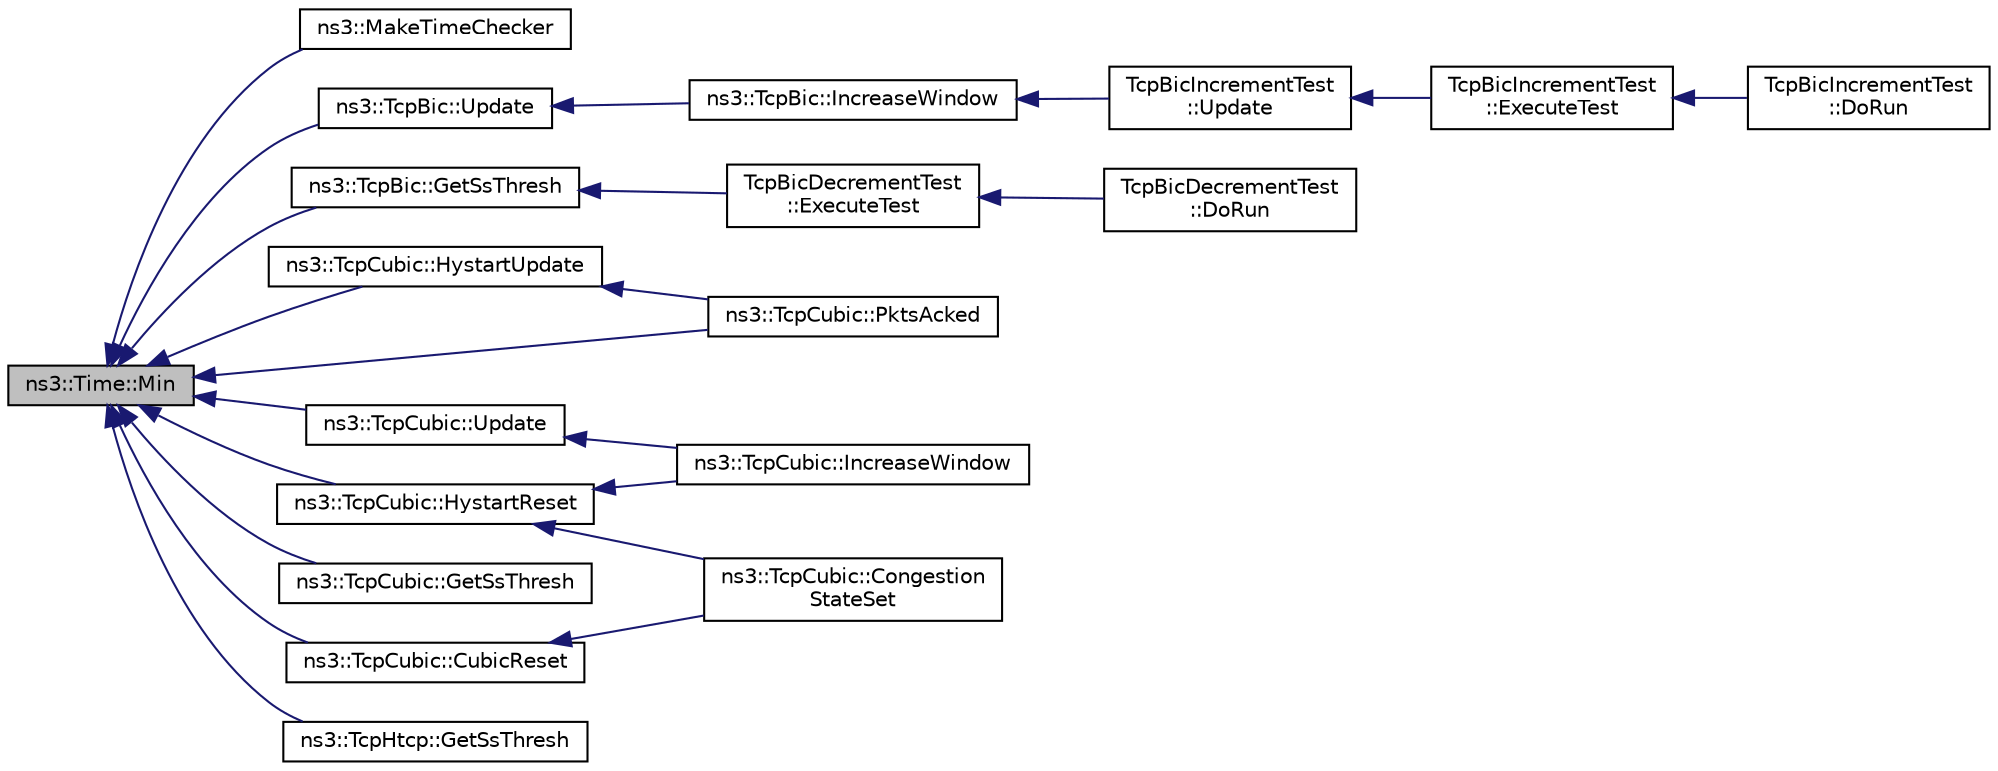 digraph "ns3::Time::Min"
{
  edge [fontname="Helvetica",fontsize="10",labelfontname="Helvetica",labelfontsize="10"];
  node [fontname="Helvetica",fontsize="10",shape=record];
  rankdir="LR";
  Node1 [label="ns3::Time::Min",height=0.2,width=0.4,color="black", fillcolor="grey75", style="filled", fontcolor="black"];
  Node1 -> Node2 [dir="back",color="midnightblue",fontsize="10",style="solid"];
  Node2 [label="ns3::MakeTimeChecker",height=0.2,width=0.4,color="black", fillcolor="white", style="filled",URL="$d9/d7d/group__time.html#ga07f8cce9b9e4f52d0f0b16da276b55c2",tooltip="Helper to make an unbounded Time checker. "];
  Node1 -> Node3 [dir="back",color="midnightblue",fontsize="10",style="solid"];
  Node3 [label="ns3::TcpBic::Update",height=0.2,width=0.4,color="black", fillcolor="white", style="filled",URL="$d2/d64/classns3_1_1TcpBic.html#a900818048f6876e8b38f9d9b8257f631",tooltip="Bic window update after a new ack received. "];
  Node3 -> Node4 [dir="back",color="midnightblue",fontsize="10",style="solid"];
  Node4 [label="ns3::TcpBic::IncreaseWindow",height=0.2,width=0.4,color="black", fillcolor="white", style="filled",URL="$d2/d64/classns3_1_1TcpBic.html#a9dbe81be07cbfc1cd16af03deb9ccc34",tooltip="Congestion avoidance algorithm implementation. "];
  Node4 -> Node5 [dir="back",color="midnightblue",fontsize="10",style="solid"];
  Node5 [label="TcpBicIncrementTest\l::Update",height=0.2,width=0.4,color="black", fillcolor="white", style="filled",URL="$da/d69/classTcpBicIncrementTest.html#a321d4f8f0271fbb45b0105342c857d3c",tooltip="Update the TCP socket state. "];
  Node5 -> Node6 [dir="back",color="midnightblue",fontsize="10",style="solid"];
  Node6 [label="TcpBicIncrementTest\l::ExecuteTest",height=0.2,width=0.4,color="black", fillcolor="white", style="filled",URL="$da/d69/classTcpBicIncrementTest.html#a7ccf7a79e414db6d12bc4c539d6f2a59",tooltip="Execute the test. "];
  Node6 -> Node7 [dir="back",color="midnightblue",fontsize="10",style="solid"];
  Node7 [label="TcpBicIncrementTest\l::DoRun",height=0.2,width=0.4,color="black", fillcolor="white", style="filled",URL="$da/d69/classTcpBicIncrementTest.html#af1a3cf3f9ad7abf5fc16edb41bc2351c",tooltip="Implementation to actually run this TestCase. "];
  Node1 -> Node8 [dir="back",color="midnightblue",fontsize="10",style="solid"];
  Node8 [label="ns3::TcpBic::GetSsThresh",height=0.2,width=0.4,color="black", fillcolor="white", style="filled",URL="$d2/d64/classns3_1_1TcpBic.html#aaec211ef4f1624860911aaf544ac9650",tooltip="Get the slow start threshold after a loss event. "];
  Node8 -> Node9 [dir="back",color="midnightblue",fontsize="10",style="solid"];
  Node9 [label="TcpBicDecrementTest\l::ExecuteTest",height=0.2,width=0.4,color="black", fillcolor="white", style="filled",URL="$d8/dc5/classTcpBicDecrementTest.html#ac43685ed144fb8439ad966e912d25248",tooltip="Execute the test. "];
  Node9 -> Node10 [dir="back",color="midnightblue",fontsize="10",style="solid"];
  Node10 [label="TcpBicDecrementTest\l::DoRun",height=0.2,width=0.4,color="black", fillcolor="white", style="filled",URL="$d8/dc5/classTcpBicDecrementTest.html#ac402ffc36b63361b8abd4935d043f48d",tooltip="Implementation to actually run this TestCase. "];
  Node1 -> Node11 [dir="back",color="midnightblue",fontsize="10",style="solid"];
  Node11 [label="ns3::TcpCubic::HystartReset",height=0.2,width=0.4,color="black", fillcolor="white", style="filled",URL="$d3/dc3/classns3_1_1TcpCubic.html#a041ef065895769c50cfc02d39372d08d",tooltip="Reset HyStart parameters. "];
  Node11 -> Node12 [dir="back",color="midnightblue",fontsize="10",style="solid"];
  Node12 [label="ns3::TcpCubic::IncreaseWindow",height=0.2,width=0.4,color="black", fillcolor="white", style="filled",URL="$d3/dc3/classns3_1_1TcpCubic.html#a34659bfac2129d0c100d96e8ce7b24cd",tooltip="Congestion avoidance algorithm implementation. "];
  Node11 -> Node13 [dir="back",color="midnightblue",fontsize="10",style="solid"];
  Node13 [label="ns3::TcpCubic::Congestion\lStateSet",height=0.2,width=0.4,color="black", fillcolor="white", style="filled",URL="$d3/dc3/classns3_1_1TcpCubic.html#ad7a054cf9c9ebe790d0c347afb1d5193",tooltip="Trigger events/calculations specific to a congestion state. "];
  Node1 -> Node14 [dir="back",color="midnightblue",fontsize="10",style="solid"];
  Node14 [label="ns3::TcpCubic::Update",height=0.2,width=0.4,color="black", fillcolor="white", style="filled",URL="$d3/dc3/classns3_1_1TcpCubic.html#a1676df929585823efe488c35448c69e4",tooltip="Cubic window update after a new ack received. "];
  Node14 -> Node12 [dir="back",color="midnightblue",fontsize="10",style="solid"];
  Node1 -> Node15 [dir="back",color="midnightblue",fontsize="10",style="solid"];
  Node15 [label="ns3::TcpCubic::PktsAcked",height=0.2,width=0.4,color="black", fillcolor="white", style="filled",URL="$d3/dc3/classns3_1_1TcpCubic.html#abcd72325d169bdd2a3858825aea8ca51",tooltip="Timing information on received ACK. "];
  Node1 -> Node16 [dir="back",color="midnightblue",fontsize="10",style="solid"];
  Node16 [label="ns3::TcpCubic::HystartUpdate",height=0.2,width=0.4,color="black", fillcolor="white", style="filled",URL="$d3/dc3/classns3_1_1TcpCubic.html#ac32cb45bced2f370fe530e307414fb3b",tooltip="Update HyStart parameters. "];
  Node16 -> Node15 [dir="back",color="midnightblue",fontsize="10",style="solid"];
  Node1 -> Node17 [dir="back",color="midnightblue",fontsize="10",style="solid"];
  Node17 [label="ns3::TcpCubic::GetSsThresh",height=0.2,width=0.4,color="black", fillcolor="white", style="filled",URL="$d3/dc3/classns3_1_1TcpCubic.html#adced32f15c635759de55287319ce7936",tooltip="Get the slow start threshold after a loss event. "];
  Node1 -> Node18 [dir="back",color="midnightblue",fontsize="10",style="solid"];
  Node18 [label="ns3::TcpCubic::CubicReset",height=0.2,width=0.4,color="black", fillcolor="white", style="filled",URL="$d3/dc3/classns3_1_1TcpCubic.html#ad27735b7798af17915ad35602fbe996b"];
  Node18 -> Node13 [dir="back",color="midnightblue",fontsize="10",style="solid"];
  Node1 -> Node19 [dir="back",color="midnightblue",fontsize="10",style="solid"];
  Node19 [label="ns3::TcpHtcp::GetSsThresh",height=0.2,width=0.4,color="black", fillcolor="white", style="filled",URL="$d0/d2c/classns3_1_1TcpHtcp.html#add36278610893b4eba23cf688f7779d8",tooltip="Get the slow start threshold after a loss event. "];
}
